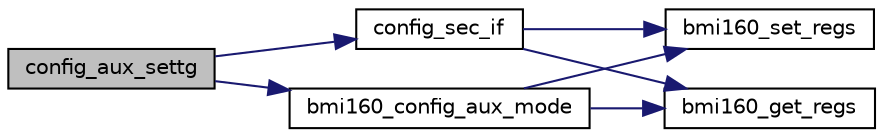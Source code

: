 digraph "config_aux_settg"
{
  edge [fontname="Helvetica",fontsize="10",labelfontname="Helvetica",labelfontsize="10"];
  node [fontname="Helvetica",fontsize="10",shape=record];
  rankdir="LR";
  Node1 [label="config_aux_settg",height=0.2,width=0.4,color="black", fillcolor="grey75", style="filled", fontcolor="black"];
  Node1 -> Node2 [color="midnightblue",fontsize="10",style="solid",fontname="Helvetica"];
  Node2 [label="config_sec_if",height=0.2,width=0.4,color="black", fillcolor="white", style="filled",URL="$bmi160_8c.html#a78859f2721d03969b80165e3536e063d",tooltip="This API enable the external mode configuration. "];
  Node2 -> Node3 [color="midnightblue",fontsize="10",style="solid",fontname="Helvetica"];
  Node3 [label="bmi160_set_regs",height=0.2,width=0.4,color="black", fillcolor="white", style="filled",URL="$bmi160_8c.html#a5bea435582a9fdb2c331f64b61e0d6c5",tooltip="This API writes the given data to the register address of sensor. "];
  Node2 -> Node4 [color="midnightblue",fontsize="10",style="solid",fontname="Helvetica"];
  Node4 [label="bmi160_get_regs",height=0.2,width=0.4,color="black", fillcolor="white", style="filled",URL="$bmi160_8c.html#a9bebc4a575526f49e625a87de9478e04",tooltip="This API reads the data from the given register address of sensor. "];
  Node1 -> Node5 [color="midnightblue",fontsize="10",style="solid",fontname="Helvetica"];
  Node5 [label="bmi160_config_aux_mode",height=0.2,width=0.4,color="black", fillcolor="white", style="filled",URL="$bmi160_8c.html#a1a57c45da550b97a5361e84b12f2d2a4",tooltip="This API configures the 0x4C register and settings like Auxiliary sensor manual enable/ disable and a..."];
  Node5 -> Node4 [color="midnightblue",fontsize="10",style="solid",fontname="Helvetica"];
  Node5 -> Node3 [color="midnightblue",fontsize="10",style="solid",fontname="Helvetica"];
}
